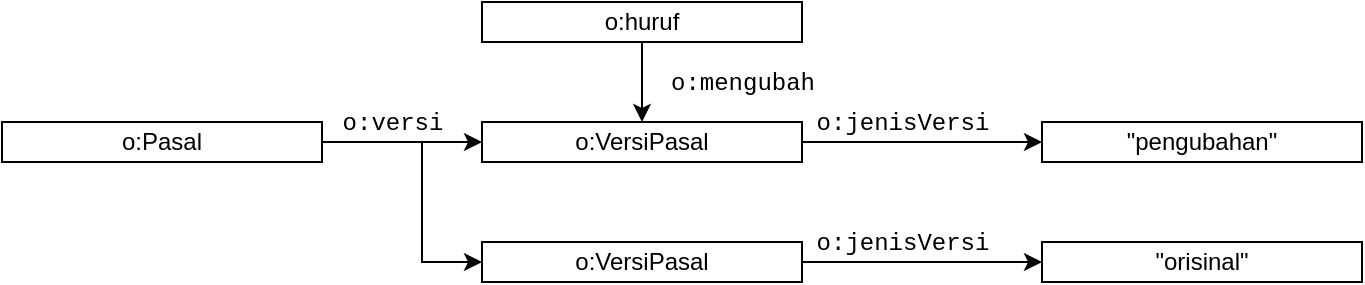 <mxfile>
    <diagram id="ZRWcOS9FXCmTs93H2Roj" name="Page-1">
        <mxGraphModel dx="758" dy="633" grid="1" gridSize="10" guides="1" tooltips="1" connect="1" arrows="1" fold="1" page="1" pageScale="1" pageWidth="850" pageHeight="1100" math="0" shadow="0">
            <root>
                <mxCell id="0"/>
                <mxCell id="1" parent="0"/>
                <mxCell id="30" style="edgeStyle=orthogonalEdgeStyle;rounded=0;orthogonalLoop=1;jettySize=auto;html=1;entryX=0;entryY=0.5;entryDx=0;entryDy=0;" edge="1" parent="1" source="25" target="26">
                    <mxGeometry relative="1" as="geometry">
                        <mxPoint x="350" y="750" as="targetPoint"/>
                    </mxGeometry>
                </mxCell>
                <mxCell id="31" style="edgeStyle=orthogonalEdgeStyle;rounded=0;orthogonalLoop=1;jettySize=auto;html=1;entryX=0;entryY=0.5;entryDx=0;entryDy=0;" edge="1" parent="1" source="25" target="27">
                    <mxGeometry relative="1" as="geometry">
                        <Array as="points">
                            <mxPoint x="330" y="750"/>
                            <mxPoint x="330" y="810"/>
                        </Array>
                    </mxGeometry>
                </mxCell>
                <mxCell id="25" value="o:Pasal" style="whiteSpace=wrap;html=1;" vertex="1" parent="1">
                    <mxGeometry x="120" y="740" width="160" height="20" as="geometry"/>
                </mxCell>
                <mxCell id="33" style="edgeStyle=orthogonalEdgeStyle;rounded=0;orthogonalLoop=1;jettySize=auto;html=1;entryX=0;entryY=0.5;entryDx=0;entryDy=0;" edge="1" parent="1" source="26" target="28">
                    <mxGeometry relative="1" as="geometry"/>
                </mxCell>
                <mxCell id="26" value="o:VersiPasal" style="whiteSpace=wrap;html=1;" vertex="1" parent="1">
                    <mxGeometry x="360" y="740" width="160" height="20" as="geometry"/>
                </mxCell>
                <mxCell id="34" style="edgeStyle=orthogonalEdgeStyle;rounded=0;orthogonalLoop=1;jettySize=auto;html=1;entryX=0;entryY=0.5;entryDx=0;entryDy=0;" edge="1" parent="1" source="27" target="29">
                    <mxGeometry relative="1" as="geometry"/>
                </mxCell>
                <mxCell id="27" value="o:VersiPasal" style="whiteSpace=wrap;html=1;" vertex="1" parent="1">
                    <mxGeometry x="360" y="800" width="160" height="20" as="geometry"/>
                </mxCell>
                <mxCell id="28" value="&quot;pengubahan&quot;" style="whiteSpace=wrap;html=1;" vertex="1" parent="1">
                    <mxGeometry x="640" y="740" width="160" height="20" as="geometry"/>
                </mxCell>
                <mxCell id="29" value="&quot;orisinal&quot;" style="whiteSpace=wrap;html=1;" vertex="1" parent="1">
                    <mxGeometry x="640" y="800" width="160" height="20" as="geometry"/>
                </mxCell>
                <mxCell id="32" value="&lt;font face=&quot;Courier New&quot;&gt;o:versi&lt;/font&gt;" style="text;html=1;align=center;verticalAlign=middle;resizable=0;points=[];autosize=1;strokeColor=none;" vertex="1" parent="1">
                    <mxGeometry x="280" y="730" width="70" height="20" as="geometry"/>
                </mxCell>
                <mxCell id="35" value="&lt;font face=&quot;Courier New&quot;&gt;o:jenisVersi&lt;/font&gt;" style="text;html=1;align=center;verticalAlign=middle;resizable=0;points=[];autosize=1;strokeColor=none;" vertex="1" parent="1">
                    <mxGeometry x="520" y="730" width="100" height="20" as="geometry"/>
                </mxCell>
                <mxCell id="36" value="&lt;font face=&quot;Courier New&quot;&gt;o:jenisVersi&lt;/font&gt;" style="text;html=1;align=center;verticalAlign=middle;resizable=0;points=[];autosize=1;strokeColor=none;" vertex="1" parent="1">
                    <mxGeometry x="520" y="790" width="100" height="20" as="geometry"/>
                </mxCell>
                <mxCell id="38" style="edgeStyle=orthogonalEdgeStyle;rounded=0;orthogonalLoop=1;jettySize=auto;html=1;entryX=0.5;entryY=0;entryDx=0;entryDy=0;" edge="1" parent="1" source="37" target="26">
                    <mxGeometry relative="1" as="geometry"/>
                </mxCell>
                <mxCell id="37" value="o:huruf" style="whiteSpace=wrap;html=1;" vertex="1" parent="1">
                    <mxGeometry x="360" y="680" width="160" height="20" as="geometry"/>
                </mxCell>
                <mxCell id="39" value="&lt;font face=&quot;Courier New&quot;&gt;o:mengubah&lt;/font&gt;" style="text;html=1;align=center;verticalAlign=middle;resizable=0;points=[];autosize=1;strokeColor=none;" vertex="1" parent="1">
                    <mxGeometry x="445" y="710" width="90" height="20" as="geometry"/>
                </mxCell>
            </root>
        </mxGraphModel>
    </diagram>
</mxfile>